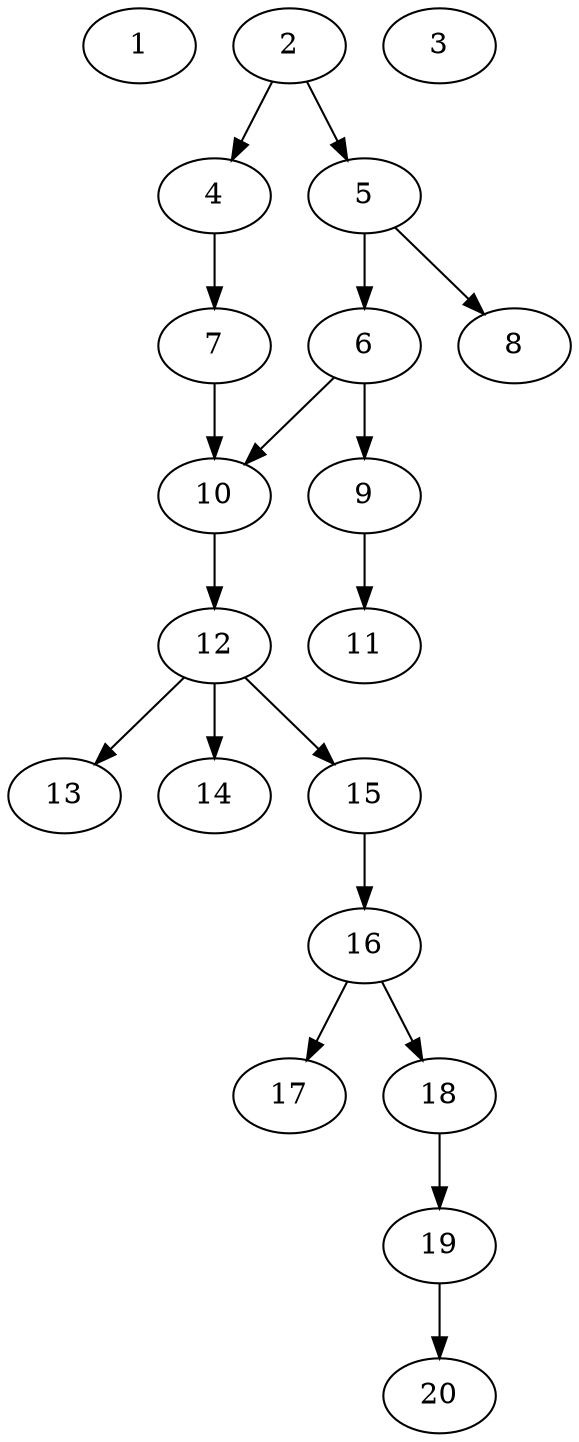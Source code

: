 // DAG automatically generated by daggen at Sat Jul 27 15:34:46 2019
// ./daggen --dot -n 20 --ccr 0.3 --fat 0.4 --regular 0.5 --density 0.4 --mindata 5242880 --maxdata 52428800 
digraph G {
  1 [size="164481707", alpha="0.04", expect_size="49344512"] 
  2 [size="41468587", alpha="0.05", expect_size="12440576"] 
  2 -> 4 [size ="12440576"]
  2 -> 5 [size ="12440576"]
  3 [size="87046827", alpha="0.13", expect_size="26114048"] 
  4 [size="144110933", alpha="0.00", expect_size="43233280"] 
  4 -> 7 [size ="43233280"]
  5 [size="27729920", alpha="0.03", expect_size="8318976"] 
  5 -> 6 [size ="8318976"]
  5 -> 8 [size ="8318976"]
  6 [size="146490027", alpha="0.14", expect_size="43947008"] 
  6 -> 9 [size ="43947008"]
  6 -> 10 [size ="43947008"]
  7 [size="76076373", alpha="0.14", expect_size="22822912"] 
  7 -> 10 [size ="22822912"]
  8 [size="25275733", alpha="0.08", expect_size="7582720"] 
  9 [size="84817920", alpha="0.20", expect_size="25445376"] 
  9 -> 11 [size ="25445376"]
  10 [size="100444160", alpha="0.03", expect_size="30133248"] 
  10 -> 12 [size ="30133248"]
  11 [size="128532480", alpha="0.10", expect_size="38559744"] 
  12 [size="161597440", alpha="0.18", expect_size="48479232"] 
  12 -> 13 [size ="48479232"]
  12 -> 14 [size ="48479232"]
  12 -> 15 [size ="48479232"]
  13 [size="42847573", alpha="0.08", expect_size="12854272"] 
  14 [size="143988053", alpha="0.00", expect_size="43196416"] 
  15 [size="147831467", alpha="0.08", expect_size="44349440"] 
  15 -> 16 [size ="44349440"]
  16 [size="172305067", alpha="0.04", expect_size="51691520"] 
  16 -> 17 [size ="51691520"]
  16 -> 18 [size ="51691520"]
  17 [size="122641067", alpha="0.05", expect_size="36792320"] 
  18 [size="78868480", alpha="0.11", expect_size="23660544"] 
  18 -> 19 [size ="23660544"]
  19 [size="143073280", alpha="0.06", expect_size="42921984"] 
  19 -> 20 [size ="42921984"]
  20 [size="142349653", alpha="0.08", expect_size="42704896"] 
}
